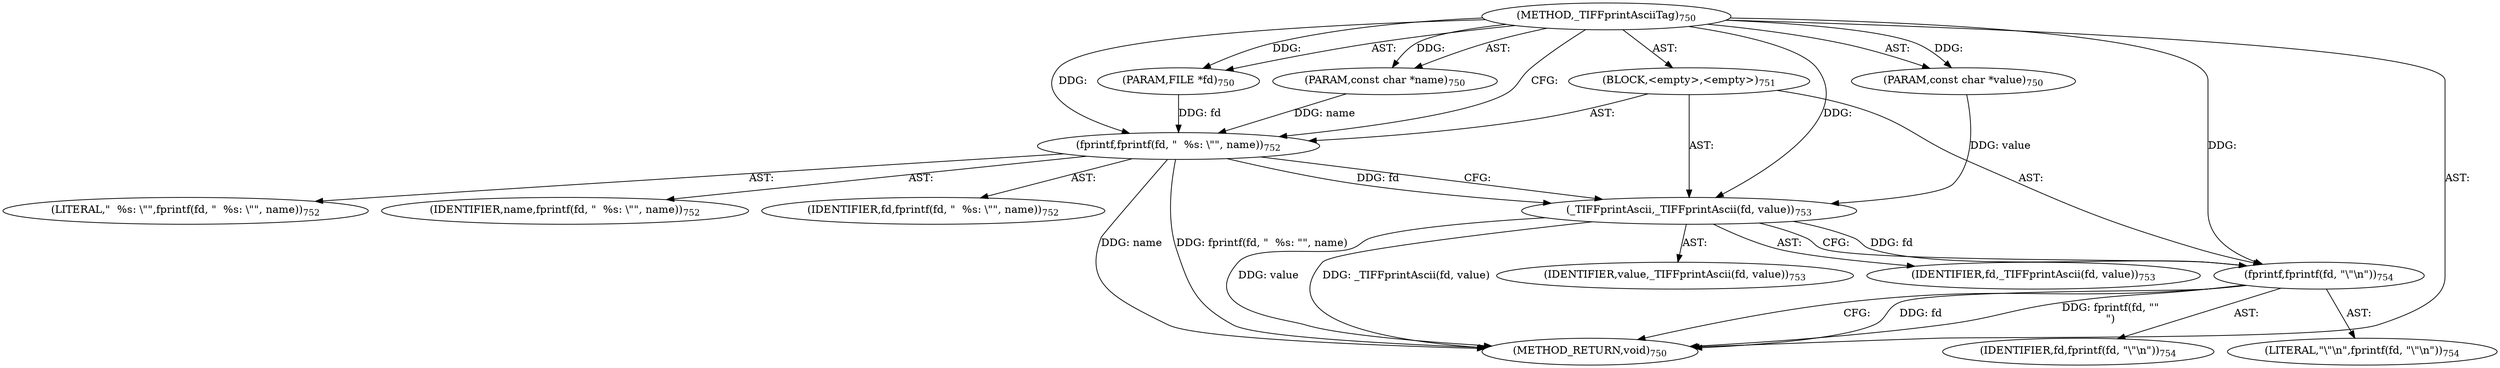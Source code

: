digraph "_TIFFprintAsciiTag" {  
"4610" [label = <(METHOD,_TIFFprintAsciiTag)<SUB>750</SUB>> ]
"4611" [label = <(PARAM,FILE *fd)<SUB>750</SUB>> ]
"4612" [label = <(PARAM,const char *name)<SUB>750</SUB>> ]
"4613" [label = <(PARAM,const char *value)<SUB>750</SUB>> ]
"4614" [label = <(BLOCK,&lt;empty&gt;,&lt;empty&gt;)<SUB>751</SUB>> ]
"4615" [label = <(fprintf,fprintf(fd, &quot;  %s: \&quot;&quot;, name))<SUB>752</SUB>> ]
"4616" [label = <(IDENTIFIER,fd,fprintf(fd, &quot;  %s: \&quot;&quot;, name))<SUB>752</SUB>> ]
"4617" [label = <(LITERAL,&quot;  %s: \&quot;&quot;,fprintf(fd, &quot;  %s: \&quot;&quot;, name))<SUB>752</SUB>> ]
"4618" [label = <(IDENTIFIER,name,fprintf(fd, &quot;  %s: \&quot;&quot;, name))<SUB>752</SUB>> ]
"4619" [label = <(_TIFFprintAscii,_TIFFprintAscii(fd, value))<SUB>753</SUB>> ]
"4620" [label = <(IDENTIFIER,fd,_TIFFprintAscii(fd, value))<SUB>753</SUB>> ]
"4621" [label = <(IDENTIFIER,value,_TIFFprintAscii(fd, value))<SUB>753</SUB>> ]
"4622" [label = <(fprintf,fprintf(fd, &quot;\&quot;\n&quot;))<SUB>754</SUB>> ]
"4623" [label = <(IDENTIFIER,fd,fprintf(fd, &quot;\&quot;\n&quot;))<SUB>754</SUB>> ]
"4624" [label = <(LITERAL,&quot;\&quot;\n&quot;,fprintf(fd, &quot;\&quot;\n&quot;))<SUB>754</SUB>> ]
"4625" [label = <(METHOD_RETURN,void)<SUB>750</SUB>> ]
  "4610" -> "4611"  [ label = "AST: "] 
  "4610" -> "4612"  [ label = "AST: "] 
  "4610" -> "4613"  [ label = "AST: "] 
  "4610" -> "4614"  [ label = "AST: "] 
  "4610" -> "4625"  [ label = "AST: "] 
  "4614" -> "4615"  [ label = "AST: "] 
  "4614" -> "4619"  [ label = "AST: "] 
  "4614" -> "4622"  [ label = "AST: "] 
  "4615" -> "4616"  [ label = "AST: "] 
  "4615" -> "4617"  [ label = "AST: "] 
  "4615" -> "4618"  [ label = "AST: "] 
  "4619" -> "4620"  [ label = "AST: "] 
  "4619" -> "4621"  [ label = "AST: "] 
  "4622" -> "4623"  [ label = "AST: "] 
  "4622" -> "4624"  [ label = "AST: "] 
  "4615" -> "4619"  [ label = "CFG: "] 
  "4619" -> "4622"  [ label = "CFG: "] 
  "4622" -> "4625"  [ label = "CFG: "] 
  "4610" -> "4615"  [ label = "CFG: "] 
  "4615" -> "4625"  [ label = "DDG: name"] 
  "4615" -> "4625"  [ label = "DDG: fprintf(fd, &quot;  %s: \&quot;&quot;, name)"] 
  "4619" -> "4625"  [ label = "DDG: value"] 
  "4619" -> "4625"  [ label = "DDG: _TIFFprintAscii(fd, value)"] 
  "4622" -> "4625"  [ label = "DDG: fd"] 
  "4622" -> "4625"  [ label = "DDG: fprintf(fd, &quot;\&quot;\n&quot;)"] 
  "4610" -> "4611"  [ label = "DDG: "] 
  "4610" -> "4612"  [ label = "DDG: "] 
  "4610" -> "4613"  [ label = "DDG: "] 
  "4611" -> "4615"  [ label = "DDG: fd"] 
  "4610" -> "4615"  [ label = "DDG: "] 
  "4612" -> "4615"  [ label = "DDG: name"] 
  "4615" -> "4619"  [ label = "DDG: fd"] 
  "4610" -> "4619"  [ label = "DDG: "] 
  "4613" -> "4619"  [ label = "DDG: value"] 
  "4619" -> "4622"  [ label = "DDG: fd"] 
  "4610" -> "4622"  [ label = "DDG: "] 
}
